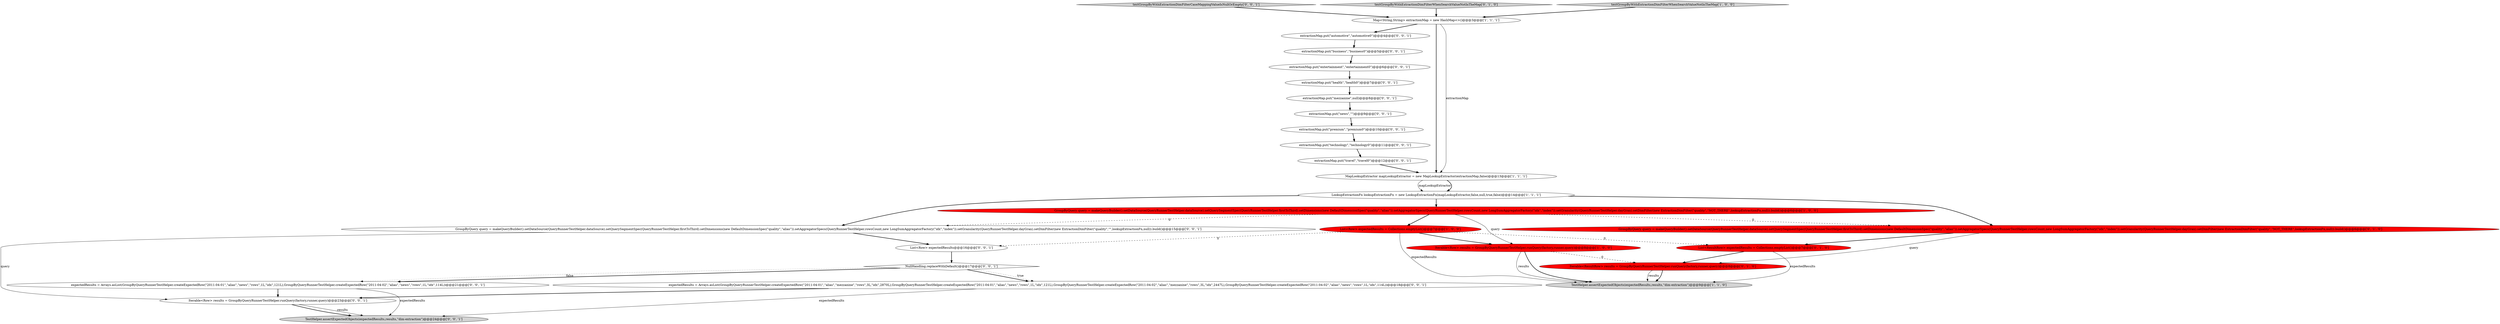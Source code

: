 digraph {
22 [style = filled, label = "GroupByQuery query = makeQueryBuilder().setDataSource(QueryRunnerTestHelper.dataSource).setQuerySegmentSpec(QueryRunnerTestHelper.firstToThird).setDimensions(new DefaultDimensionSpec(\"quality\",\"alias\")).setAggregatorSpecs(QueryRunnerTestHelper.rowsCount,new LongSumAggregatorFactory(\"idx\",\"index\")).setGranularity(QueryRunnerTestHelper.dayGran).setDimFilter(new ExtractionDimFilter(\"quality\",\"\",lookupExtractionFn,null)).build()@@@15@@@['0', '0', '1']", fillcolor = white, shape = ellipse image = "AAA0AAABBB3BBB"];
10 [style = filled, label = "List<ResultRow> expectedResults = Collections.emptyList()@@@7@@@['0', '1', '0']", fillcolor = red, shape = ellipse image = "AAA1AAABBB2BBB"];
19 [style = filled, label = "extractionMap.put(\"premium\",\"premium0\")@@@10@@@['0', '0', '1']", fillcolor = white, shape = ellipse image = "AAA0AAABBB3BBB"];
23 [style = filled, label = "extractionMap.put(\"news\",\"\")@@@9@@@['0', '0', '1']", fillcolor = white, shape = ellipse image = "AAA0AAABBB3BBB"];
28 [style = filled, label = "expectedResults = Arrays.asList(GroupByQueryRunnerTestHelper.createExpectedRow(\"2011-04-01\",\"alias\",\"news\",\"rows\",1L,\"idx\",121L),GroupByQueryRunnerTestHelper.createExpectedRow(\"2011-04-02\",\"alias\",\"news\",\"rows\",1L,\"idx\",114L))@@@21@@@['0', '0', '1']", fillcolor = white, shape = ellipse image = "AAA0AAABBB3BBB"];
21 [style = filled, label = "extractionMap.put(\"technology\",\"technology0\")@@@11@@@['0', '0', '1']", fillcolor = white, shape = ellipse image = "AAA0AAABBB3BBB"];
8 [style = filled, label = "GroupByQuery query = makeQueryBuilder().setDataSource(QueryRunnerTestHelper.dataSource).setQuerySegmentSpec(QueryRunnerTestHelper.firstToThird).setDimensions(new DefaultDimensionSpec(\"quality\",\"alias\")).setAggregatorSpecs(QueryRunnerTestHelper.rowsCount,new LongSumAggregatorFactory(\"idx\",\"index\")).setGranularity(QueryRunnerTestHelper.dayGran).setDimFilter(new ExtractionDimFilter(\"quality\",\"NOT_THERE\",lookupExtractionFn,null)).build()@@@6@@@['0', '1', '0']", fillcolor = red, shape = ellipse image = "AAA1AAABBB2BBB"];
25 [style = filled, label = "extractionMap.put(\"mezzanine\",null)@@@8@@@['0', '0', '1']", fillcolor = white, shape = ellipse image = "AAA0AAABBB3BBB"];
15 [style = filled, label = "testGroupByWithExtractionDimFilterCaseMappingValueIsNullOrEmpty['0', '0', '1']", fillcolor = lightgray, shape = diamond image = "AAA0AAABBB3BBB"];
11 [style = filled, label = "testGroupByWithExtractionDimFilterWhenSearchValueNotInTheMap['0', '1', '0']", fillcolor = lightgray, shape = diamond image = "AAA0AAABBB2BBB"];
24 [style = filled, label = "Iterable<Row> results = GroupByQueryRunnerTestHelper.runQuery(factory,runner,query)@@@23@@@['0', '0', '1']", fillcolor = white, shape = ellipse image = "AAA0AAABBB3BBB"];
27 [style = filled, label = "extractionMap.put(\"entertainment\",\"entertainment0\")@@@6@@@['0', '0', '1']", fillcolor = white, shape = ellipse image = "AAA0AAABBB3BBB"];
12 [style = filled, label = "NullHandling.replaceWithDefault()@@@17@@@['0', '0', '1']", fillcolor = white, shape = diamond image = "AAA0AAABBB3BBB"];
18 [style = filled, label = "extractionMap.put(\"business\",\"business0\")@@@5@@@['0', '0', '1']", fillcolor = white, shape = ellipse image = "AAA0AAABBB3BBB"];
6 [style = filled, label = "MapLookupExtractor mapLookupExtractor = new MapLookupExtractor(extractionMap,false)@@@13@@@['1', '1', '1']", fillcolor = white, shape = ellipse image = "AAA0AAABBB1BBB"];
5 [style = filled, label = "testGroupByWithExtractionDimFilterWhenSearchValueNotInTheMap['1', '0', '0']", fillcolor = lightgray, shape = diamond image = "AAA0AAABBB1BBB"];
20 [style = filled, label = "extractionMap.put(\"travel\",\"travel0\")@@@12@@@['0', '0', '1']", fillcolor = white, shape = ellipse image = "AAA0AAABBB3BBB"];
0 [style = filled, label = "TestHelper.assertExpectedObjects(expectedResults,results,\"dim-extraction\")@@@9@@@['1', '1', '0']", fillcolor = lightgray, shape = ellipse image = "AAA0AAABBB1BBB"];
3 [style = filled, label = "List<Row> expectedResults = Collections.emptyList()@@@7@@@['1', '0', '0']", fillcolor = red, shape = ellipse image = "AAA1AAABBB1BBB"];
1 [style = filled, label = "Map<String,String> extractionMap = new HashMap<>()@@@3@@@['1', '1', '1']", fillcolor = white, shape = ellipse image = "AAA0AAABBB1BBB"];
7 [style = filled, label = "GroupByQuery query = makeQueryBuilder().setDataSource(QueryRunnerTestHelper.dataSource).setQuerySegmentSpec(QueryRunnerTestHelper.firstToThird).setDimensions(new DefaultDimensionSpec(\"quality\",\"alias\")).setAggregatorSpecs(QueryRunnerTestHelper.rowsCount,new LongSumAggregatorFactory(\"idx\",\"index\")).setGranularity(QueryRunnerTestHelper.dayGran).setDimFilter(new ExtractionDimFilter(\"quality\",\"NOT_THERE\",lookupExtractionFn,null)).build()@@@6@@@['1', '0', '0']", fillcolor = red, shape = ellipse image = "AAA1AAABBB1BBB"];
13 [style = filled, label = "extractionMap.put(\"health\",\"health0\")@@@7@@@['0', '0', '1']", fillcolor = white, shape = ellipse image = "AAA0AAABBB3BBB"];
17 [style = filled, label = "TestHelper.assertExpectedObjects(expectedResults,results,\"dim-extraction\")@@@24@@@['0', '0', '1']", fillcolor = lightgray, shape = ellipse image = "AAA0AAABBB3BBB"];
4 [style = filled, label = "Iterable<Row> results = GroupByQueryRunnerTestHelper.runQuery(factory,runner,query)@@@8@@@['1', '0', '0']", fillcolor = red, shape = ellipse image = "AAA1AAABBB1BBB"];
16 [style = filled, label = "extractionMap.put(\"automotive\",\"automotive0\")@@@4@@@['0', '0', '1']", fillcolor = white, shape = ellipse image = "AAA0AAABBB3BBB"];
14 [style = filled, label = "List<Row> expectedResults@@@16@@@['0', '0', '1']", fillcolor = white, shape = ellipse image = "AAA0AAABBB3BBB"];
26 [style = filled, label = "expectedResults = Arrays.asList(GroupByQueryRunnerTestHelper.createExpectedRow(\"2011-04-01\",\"alias\",\"mezzanine\",\"rows\",3L,\"idx\",2870L),GroupByQueryRunnerTestHelper.createExpectedRow(\"2011-04-01\",\"alias\",\"news\",\"rows\",1L,\"idx\",121L),GroupByQueryRunnerTestHelper.createExpectedRow(\"2011-04-02\",\"alias\",\"mezzanine\",\"rows\",3L,\"idx\",2447L),GroupByQueryRunnerTestHelper.createExpectedRow(\"2011-04-02\",\"alias\",\"news\",\"rows\",1L,\"idx\",114L))@@@18@@@['0', '0', '1']", fillcolor = white, shape = ellipse image = "AAA0AAABBB3BBB"];
9 [style = filled, label = "Iterable<ResultRow> results = GroupByQueryRunnerTestHelper.runQuery(factory,runner,query)@@@8@@@['0', '1', '0']", fillcolor = red, shape = ellipse image = "AAA1AAABBB2BBB"];
2 [style = filled, label = "LookupExtractionFn lookupExtractionFn = new LookupExtractionFn(mapLookupExtractor,false,null,true,false)@@@14@@@['1', '1', '1']", fillcolor = white, shape = ellipse image = "AAA0AAABBB1BBB"];
8->9 [style = solid, label="query"];
27->13 [style = bold, label=""];
13->25 [style = bold, label=""];
8->10 [style = bold, label=""];
16->18 [style = bold, label=""];
9->0 [style = bold, label=""];
12->28 [style = bold, label=""];
11->1 [style = bold, label=""];
25->23 [style = bold, label=""];
6->2 [style = solid, label="mapLookupExtractor"];
7->8 [style = dashed, label="0"];
12->28 [style = dotted, label="false"];
12->26 [style = bold, label=""];
20->6 [style = bold, label=""];
26->24 [style = bold, label=""];
3->4 [style = bold, label=""];
7->3 [style = bold, label=""];
4->0 [style = bold, label=""];
4->0 [style = solid, label="results"];
6->2 [style = bold, label=""];
3->0 [style = solid, label="expectedResults"];
12->26 [style = dotted, label="true"];
5->1 [style = bold, label=""];
4->9 [style = dashed, label="0"];
24->17 [style = solid, label="results"];
1->6 [style = bold, label=""];
21->20 [style = bold, label=""];
18->27 [style = bold, label=""];
1->16 [style = bold, label=""];
1->6 [style = solid, label="extractionMap"];
23->19 [style = bold, label=""];
14->12 [style = bold, label=""];
24->17 [style = bold, label=""];
7->4 [style = solid, label="query"];
22->24 [style = solid, label="query"];
28->24 [style = bold, label=""];
10->9 [style = bold, label=""];
3->10 [style = dashed, label="0"];
10->0 [style = solid, label="expectedResults"];
2->7 [style = bold, label=""];
3->14 [style = dashed, label="0"];
2->22 [style = bold, label=""];
22->14 [style = bold, label=""];
26->17 [style = solid, label="expectedResults"];
7->22 [style = dashed, label="0"];
28->17 [style = solid, label="expectedResults"];
9->0 [style = solid, label="results"];
2->8 [style = bold, label=""];
15->1 [style = bold, label=""];
19->21 [style = bold, label=""];
}
